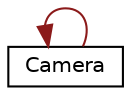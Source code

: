 digraph "Graphical Class Hierarchy"
{
  edge [fontname="Helvetica",fontsize="10",labelfontname="Helvetica",labelfontsize="10"];
  node [fontname="Helvetica",fontsize="10",shape=record];
  rankdir="LR";
  Node0 [label="VideoCapture",height=0.2,width=0.4,color="grey75", fillcolor="white", style="filled"];
  Node0 -> Node0 [dir="back",color="firebrick4",fontsize="10",style="solid",fontname="Helvetica"];
  Node0 [label="Camera",height=0.2,width=0.4,color="black", fillcolor="white", style="filled",URL="$class_camera.html",tooltip="Interfaces in the main program to open/close the camera and create new threads. "];
}
